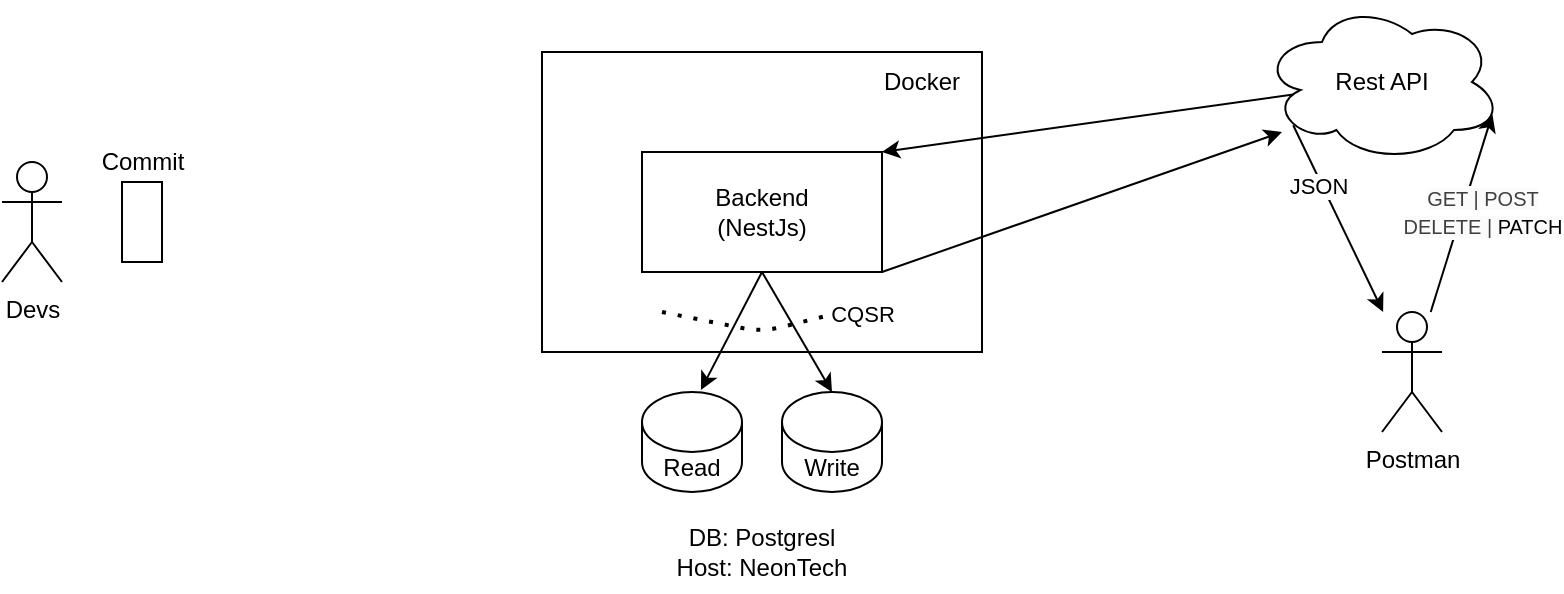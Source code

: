 <mxfile>
    <diagram id="eekXB7d_YKu63jmdjsy3" name="Page-1">
        <mxGraphModel dx="842" dy="563" grid="1" gridSize="10" guides="1" tooltips="1" connect="1" arrows="1" fold="1" page="1" pageScale="1" pageWidth="850" pageHeight="1100" math="0" shadow="0" adaptiveColors="simple">
            <root>
                <mxCell id="0"/>
                <mxCell id="1" parent="0"/>
                <mxCell id="29" value="" style="rounded=0;whiteSpace=wrap;html=1;" vertex="1" parent="1">
                    <mxGeometry x="290" y="510" width="220" height="150" as="geometry"/>
                </mxCell>
                <mxCell id="11" value="&lt;span style=&quot;color: rgb(0, 0, 0);&quot;&gt;Read&lt;/span&gt;" style="shape=cylinder3;whiteSpace=wrap;html=1;boundedLbl=1;backgroundOutline=1;size=15;" parent="1" vertex="1">
                    <mxGeometry x="340" y="680" width="50" height="50" as="geometry"/>
                </mxCell>
                <mxCell id="12" value="Write" style="shape=cylinder3;whiteSpace=wrap;html=1;boundedLbl=1;backgroundOutline=1;size=15;" parent="1" vertex="1">
                    <mxGeometry x="410" y="680" width="50" height="50" as="geometry"/>
                </mxCell>
                <mxCell id="17" value="Backend&lt;br&gt;(NestJs)" style="rounded=0;whiteSpace=wrap;html=1;" parent="1" vertex="1">
                    <mxGeometry x="340" y="560" width="120" height="60" as="geometry"/>
                </mxCell>
                <mxCell id="18" style="edgeStyle=none;html=1;exitX=0.5;exitY=1;exitDx=0;exitDy=0;entryX=0.589;entryY=-0.021;entryDx=0;entryDy=0;entryPerimeter=0;" parent="1" source="17" target="11" edge="1">
                    <mxGeometry relative="1" as="geometry"/>
                </mxCell>
                <mxCell id="19" style="edgeStyle=none;html=1;exitX=0.5;exitY=1;exitDx=0;exitDy=0;entryX=0.5;entryY=0;entryDx=0;entryDy=0;entryPerimeter=0;" parent="1" source="17" target="12" edge="1">
                    <mxGeometry relative="1" as="geometry"/>
                </mxCell>
                <mxCell id="20" value="DB: Postgresl&lt;div&gt;Host: NeonTech&lt;/div&gt;" style="text;html=1;align=center;verticalAlign=middle;whiteSpace=wrap;rounded=0;" parent="1" vertex="1">
                    <mxGeometry x="350" y="740" width="100" height="40" as="geometry"/>
                </mxCell>
                <mxCell id="21" value="" style="endArrow=none;dashed=1;html=1;dashPattern=1 3;strokeWidth=2;" parent="1" edge="1">
                    <mxGeometry width="50" height="50" relative="1" as="geometry">
                        <mxPoint x="350" y="640" as="sourcePoint"/>
                        <mxPoint x="440" y="640" as="targetPoint"/>
                        <Array as="points">
                            <mxPoint x="400" y="650"/>
                        </Array>
                    </mxGeometry>
                </mxCell>
                <mxCell id="28" value="CQSR" style="edgeLabel;html=1;align=center;verticalAlign=middle;resizable=0;points=[];" parent="21" vertex="1" connectable="0">
                    <mxGeometry x="-0.182" y="1" relative="1" as="geometry">
                        <mxPoint x="63" y="-6" as="offset"/>
                    </mxGeometry>
                </mxCell>
                <mxCell id="30" value="Docker" style="text;html=1;align=center;verticalAlign=middle;whiteSpace=wrap;rounded=0;" vertex="1" parent="1">
                    <mxGeometry x="450" y="510" width="60" height="30" as="geometry"/>
                </mxCell>
                <mxCell id="39" style="edgeStyle=none;html=1;exitX=0.5;exitY=0.5;exitDx=0;exitDy=0;exitPerimeter=0;entryX=1;entryY=0;entryDx=0;entryDy=0;" edge="1" parent="1" source="43" target="17">
                    <mxGeometry relative="1" as="geometry">
                        <mxPoint x="695" y="525" as="sourcePoint"/>
                    </mxGeometry>
                </mxCell>
                <mxCell id="55" style="edgeStyle=none;html=1;exitX=0.13;exitY=0.77;exitDx=0;exitDy=0;exitPerimeter=0;" edge="1" parent="1" source="43" target="47">
                    <mxGeometry relative="1" as="geometry"/>
                </mxCell>
                <mxCell id="56" value="JSON" style="edgeLabel;html=1;align=center;verticalAlign=middle;resizable=0;points=[];" vertex="1" connectable="0" parent="55">
                    <mxGeometry x="-0.373" y="-2" relative="1" as="geometry">
                        <mxPoint as="offset"/>
                    </mxGeometry>
                </mxCell>
                <mxCell id="43" value="Rest API" style="ellipse;shape=cloud;whiteSpace=wrap;html=1;" vertex="1" parent="1">
                    <mxGeometry x="650" y="485" width="120" height="80" as="geometry"/>
                </mxCell>
                <mxCell id="47" value="Postman" style="shape=umlActor;verticalLabelPosition=bottom;verticalAlign=top;html=1;outlineConnect=0;" vertex="1" parent="1">
                    <mxGeometry x="710" y="640" width="30" height="60" as="geometry"/>
                </mxCell>
                <mxCell id="49" style="edgeStyle=none;html=1;entryX=0.96;entryY=0.7;entryDx=0;entryDy=0;entryPerimeter=0;" edge="1" parent="1" source="47" target="43">
                    <mxGeometry relative="1" as="geometry"/>
                </mxCell>
                <mxCell id="57" value="&lt;span style=&quot;color: rgb(63, 63, 63); font-size: 10px; background-color: rgb(251, 251, 251);&quot;&gt;GET | POST&lt;/span&gt;&lt;br style=&quot;color: rgb(63, 63, 63); font-size: 10px; background-color: rgb(251, 251, 251);&quot;&gt;&lt;span style=&quot;color: rgb(63, 63, 63); font-size: 10px; background-color: rgb(251, 251, 251);&quot;&gt;DELETE |&lt;/span&gt;&lt;span style=&quot;background-color: light-dark(rgb(251, 251, 251), rgb(251, 251, 251)); font-size: 10px;&quot;&gt;&amp;nbsp;PATCH&lt;/span&gt;" style="edgeLabel;html=1;align=center;verticalAlign=middle;resizable=0;points=[];" vertex="1" connectable="0" parent="49">
                    <mxGeometry x="-0.04" relative="1" as="geometry">
                        <mxPoint x="11" y="-3" as="offset"/>
                    </mxGeometry>
                </mxCell>
                <mxCell id="51" style="edgeStyle=none;html=1;exitX=1;exitY=1;exitDx=0;exitDy=0;" edge="1" parent="1" source="17">
                    <mxGeometry relative="1" as="geometry">
                        <mxPoint x="660" y="550" as="targetPoint"/>
                    </mxGeometry>
                </mxCell>
                <mxCell id="60" value="Devs" style="shape=umlActor;verticalLabelPosition=bottom;verticalAlign=top;html=1;outlineConnect=0;" vertex="1" parent="1">
                    <mxGeometry x="20" y="565" width="30" height="60" as="geometry"/>
                </mxCell>
                <mxCell id="68" value="" style="rounded=0;whiteSpace=wrap;html=1;" vertex="1" parent="1">
                    <mxGeometry x="80" y="575" width="20" height="40" as="geometry"/>
                </mxCell>
                <mxCell id="72" value="Commit" style="text;html=1;align=center;verticalAlign=middle;resizable=0;points=[];autosize=1;strokeColor=none;fillColor=none;" vertex="1" parent="1">
                    <mxGeometry x="60" y="550" width="60" height="30" as="geometry"/>
                </mxCell>
            </root>
        </mxGraphModel>
    </diagram>
</mxfile>
